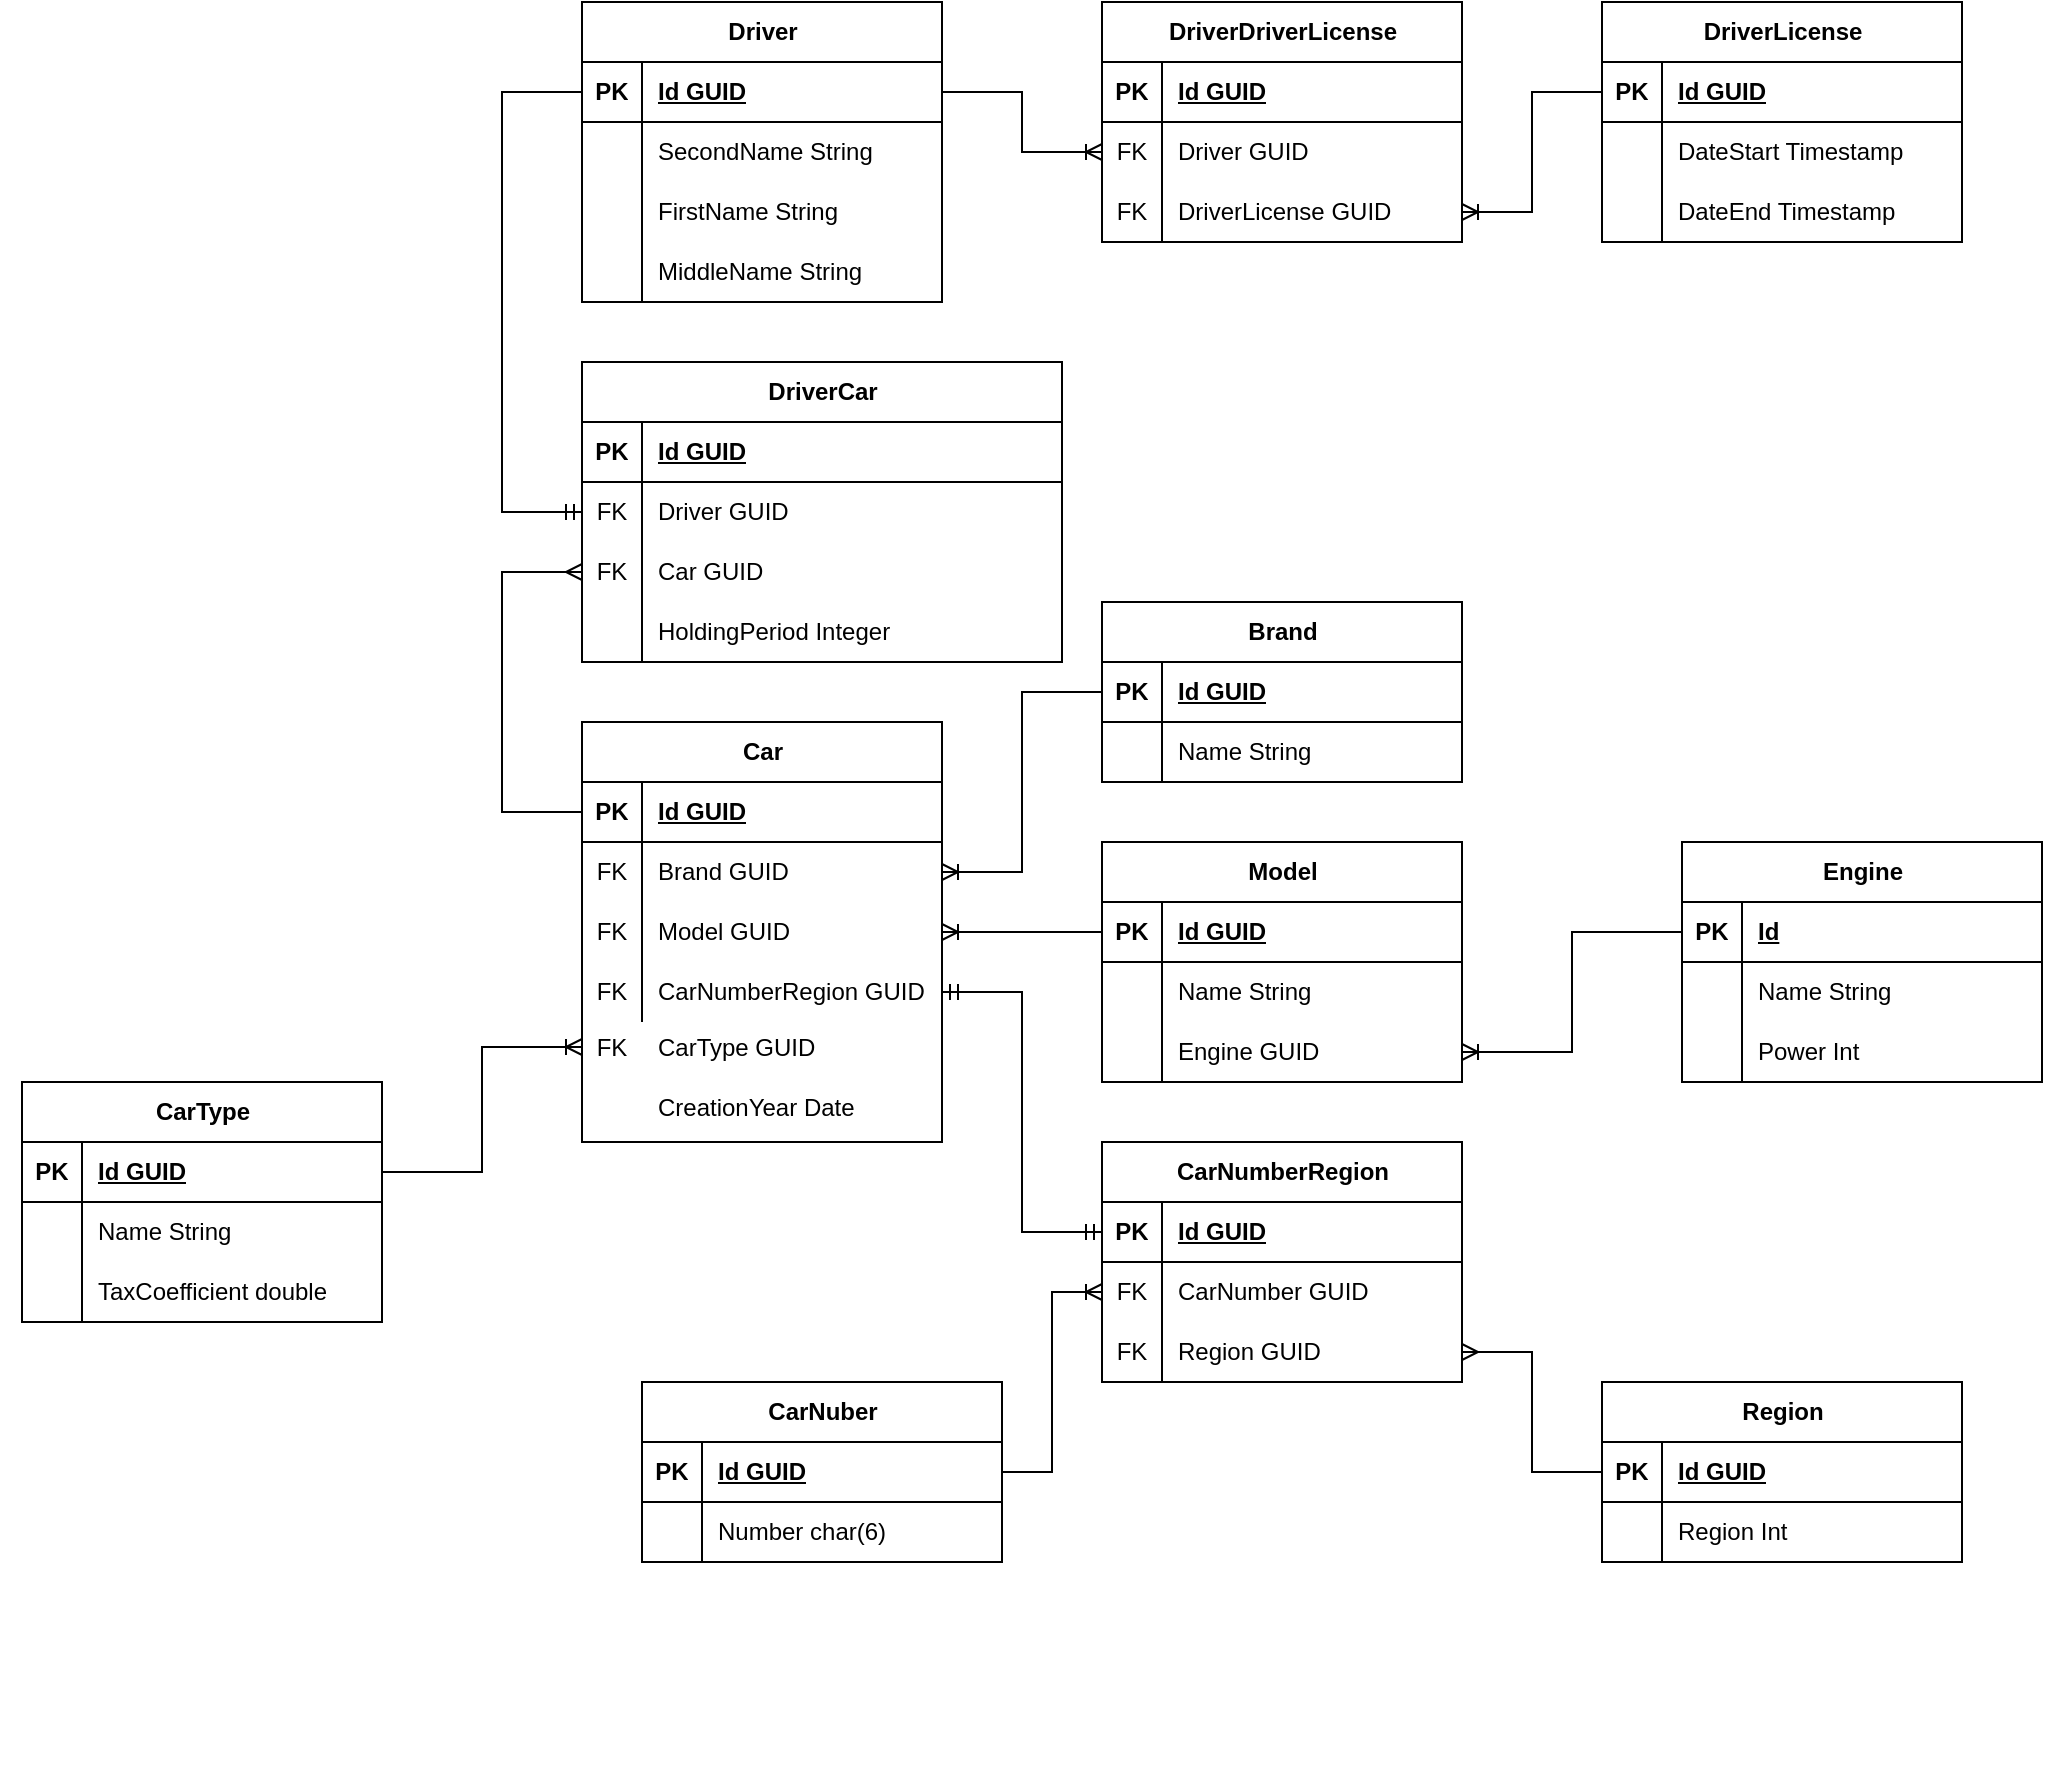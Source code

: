 <mxfile version="22.1.7" type="device">
  <diagram id="R2lEEEUBdFMjLlhIrx00" name="Page-1">
    <mxGraphModel dx="1393" dy="1866" grid="1" gridSize="10" guides="1" tooltips="1" connect="1" arrows="1" fold="1" page="1" pageScale="1" pageWidth="850" pageHeight="1100" math="0" shadow="0" extFonts="Permanent Marker^https://fonts.googleapis.com/css?family=Permanent+Marker">
      <root>
        <mxCell id="0" />
        <mxCell id="1" parent="0" />
        <mxCell id="LbhzGApFjZN40AON45io-1" value="Brand" style="shape=table;startSize=30;container=1;collapsible=1;childLayout=tableLayout;fixedRows=1;rowLines=0;fontStyle=1;align=center;resizeLast=1;html=1;" parent="1" vertex="1">
          <mxGeometry x="820" y="-240" width="180" height="90" as="geometry" />
        </mxCell>
        <mxCell id="LbhzGApFjZN40AON45io-2" value="" style="shape=tableRow;horizontal=0;startSize=0;swimlaneHead=0;swimlaneBody=0;fillColor=none;collapsible=0;dropTarget=0;points=[[0,0.5],[1,0.5]];portConstraint=eastwest;top=0;left=0;right=0;bottom=1;" parent="LbhzGApFjZN40AON45io-1" vertex="1">
          <mxGeometry y="30" width="180" height="30" as="geometry" />
        </mxCell>
        <mxCell id="LbhzGApFjZN40AON45io-3" value="PK" style="shape=partialRectangle;connectable=0;fillColor=none;top=0;left=0;bottom=0;right=0;fontStyle=1;overflow=hidden;whiteSpace=wrap;html=1;" parent="LbhzGApFjZN40AON45io-2" vertex="1">
          <mxGeometry width="30" height="30" as="geometry">
            <mxRectangle width="30" height="30" as="alternateBounds" />
          </mxGeometry>
        </mxCell>
        <mxCell id="LbhzGApFjZN40AON45io-4" value="Id GUID" style="shape=partialRectangle;connectable=0;fillColor=none;top=0;left=0;bottom=0;right=0;align=left;spacingLeft=6;fontStyle=5;overflow=hidden;whiteSpace=wrap;html=1;" parent="LbhzGApFjZN40AON45io-2" vertex="1">
          <mxGeometry x="30" width="150" height="30" as="geometry">
            <mxRectangle width="150" height="30" as="alternateBounds" />
          </mxGeometry>
        </mxCell>
        <mxCell id="LbhzGApFjZN40AON45io-5" value="" style="shape=tableRow;horizontal=0;startSize=0;swimlaneHead=0;swimlaneBody=0;fillColor=none;collapsible=0;dropTarget=0;points=[[0,0.5],[1,0.5]];portConstraint=eastwest;top=0;left=0;right=0;bottom=0;" parent="LbhzGApFjZN40AON45io-1" vertex="1">
          <mxGeometry y="60" width="180" height="30" as="geometry" />
        </mxCell>
        <mxCell id="LbhzGApFjZN40AON45io-6" value="" style="shape=partialRectangle;connectable=0;fillColor=none;top=0;left=0;bottom=0;right=0;editable=1;overflow=hidden;whiteSpace=wrap;html=1;" parent="LbhzGApFjZN40AON45io-5" vertex="1">
          <mxGeometry width="30" height="30" as="geometry">
            <mxRectangle width="30" height="30" as="alternateBounds" />
          </mxGeometry>
        </mxCell>
        <mxCell id="LbhzGApFjZN40AON45io-7" value="Name String" style="shape=partialRectangle;connectable=0;fillColor=none;top=0;left=0;bottom=0;right=0;align=left;spacingLeft=6;overflow=hidden;whiteSpace=wrap;html=1;" parent="LbhzGApFjZN40AON45io-5" vertex="1">
          <mxGeometry x="30" width="150" height="30" as="geometry">
            <mxRectangle width="150" height="30" as="alternateBounds" />
          </mxGeometry>
        </mxCell>
        <mxCell id="LbhzGApFjZN40AON45io-31" value="" style="shape=tableRow;horizontal=0;startSize=0;swimlaneHead=0;swimlaneBody=0;fillColor=none;collapsible=0;dropTarget=0;points=[[0,0.5],[1,0.5]];portConstraint=eastwest;top=0;left=0;right=0;bottom=0;" parent="1" vertex="1">
          <mxGeometry x="590" y="310" width="180" height="30" as="geometry" />
        </mxCell>
        <mxCell id="LbhzGApFjZN40AON45io-32" value="" style="shape=partialRectangle;connectable=0;fillColor=none;top=0;left=0;bottom=0;right=0;editable=1;overflow=hidden;whiteSpace=wrap;html=1;" parent="LbhzGApFjZN40AON45io-31" vertex="1">
          <mxGeometry width="30" height="30" as="geometry">
            <mxRectangle width="30" height="30" as="alternateBounds" />
          </mxGeometry>
        </mxCell>
        <mxCell id="LbhzGApFjZN40AON45io-45" value="" style="shape=tableRow;horizontal=0;startSize=0;swimlaneHead=0;swimlaneBody=0;fillColor=none;collapsible=0;dropTarget=0;points=[[0,0.5],[1,0.5]];portConstraint=eastwest;top=0;left=0;right=0;bottom=0;" parent="1" vertex="1">
          <mxGeometry x="550" y="190" width="180" height="30" as="geometry" />
        </mxCell>
        <mxCell id="LbhzGApFjZN40AON45io-46" value="" style="shape=partialRectangle;connectable=0;fillColor=none;top=0;left=0;bottom=0;right=0;editable=1;overflow=hidden;whiteSpace=wrap;html=1;" parent="LbhzGApFjZN40AON45io-45" vertex="1">
          <mxGeometry width="30" height="30" as="geometry">
            <mxRectangle width="30" height="30" as="alternateBounds" />
          </mxGeometry>
        </mxCell>
        <mxCell id="LbhzGApFjZN40AON45io-48" value="" style="shape=tableRow;horizontal=0;startSize=0;swimlaneHead=0;swimlaneBody=0;fillColor=none;collapsible=0;dropTarget=0;points=[[0,0.5],[1,0.5]];portConstraint=eastwest;top=0;left=0;right=0;bottom=0;" parent="1" vertex="1">
          <mxGeometry x="550" y="180" width="180" height="30" as="geometry" />
        </mxCell>
        <mxCell id="LbhzGApFjZN40AON45io-49" value="" style="shape=partialRectangle;connectable=0;fillColor=none;top=0;left=0;bottom=0;right=0;editable=1;overflow=hidden;whiteSpace=wrap;html=1;" parent="LbhzGApFjZN40AON45io-48" vertex="1">
          <mxGeometry width="30" height="30" as="geometry">
            <mxRectangle width="30" height="30" as="alternateBounds" />
          </mxGeometry>
        </mxCell>
        <mxCell id="LbhzGApFjZN40AON45io-52" value="" style="shape=tableRow;horizontal=0;startSize=0;swimlaneHead=0;swimlaneBody=0;fillColor=none;collapsible=0;dropTarget=0;points=[[0,0.5],[1,0.5]];portConstraint=eastwest;top=0;left=0;right=0;bottom=0;" parent="1" vertex="1">
          <mxGeometry x="550" y="180" width="180" height="30" as="geometry" />
        </mxCell>
        <mxCell id="LbhzGApFjZN40AON45io-53" value="" style="shape=partialRectangle;connectable=0;fillColor=none;top=0;left=0;bottom=0;right=0;editable=1;overflow=hidden;whiteSpace=wrap;html=1;" parent="LbhzGApFjZN40AON45io-52" vertex="1">
          <mxGeometry width="30" height="30" as="geometry">
            <mxRectangle width="30" height="30" as="alternateBounds" />
          </mxGeometry>
        </mxCell>
        <mxCell id="LbhzGApFjZN40AON45io-73" value="" style="group" parent="1" vertex="1" connectable="0">
          <mxGeometry x="560" y="-540" width="180" height="150" as="geometry" />
        </mxCell>
        <mxCell id="LbhzGApFjZN40AON45io-56" value="Driver" style="shape=table;startSize=30;container=1;collapsible=1;childLayout=tableLayout;fixedRows=1;rowLines=0;fontStyle=1;align=center;resizeLast=1;html=1;" parent="LbhzGApFjZN40AON45io-73" vertex="1">
          <mxGeometry width="180" height="150" as="geometry" />
        </mxCell>
        <mxCell id="LbhzGApFjZN40AON45io-57" value="" style="shape=tableRow;horizontal=0;startSize=0;swimlaneHead=0;swimlaneBody=0;fillColor=none;collapsible=0;dropTarget=0;points=[[0,0.5],[1,0.5]];portConstraint=eastwest;top=0;left=0;right=0;bottom=1;" parent="LbhzGApFjZN40AON45io-56" vertex="1">
          <mxGeometry y="30" width="180" height="30" as="geometry" />
        </mxCell>
        <mxCell id="LbhzGApFjZN40AON45io-58" value="PK" style="shape=partialRectangle;connectable=0;fillColor=none;top=0;left=0;bottom=0;right=0;fontStyle=1;overflow=hidden;whiteSpace=wrap;html=1;" parent="LbhzGApFjZN40AON45io-57" vertex="1">
          <mxGeometry width="30" height="30" as="geometry">
            <mxRectangle width="30" height="30" as="alternateBounds" />
          </mxGeometry>
        </mxCell>
        <mxCell id="LbhzGApFjZN40AON45io-59" value="Id GUID" style="shape=partialRectangle;connectable=0;fillColor=none;top=0;left=0;bottom=0;right=0;align=left;spacingLeft=6;fontStyle=5;overflow=hidden;whiteSpace=wrap;html=1;" parent="LbhzGApFjZN40AON45io-57" vertex="1">
          <mxGeometry x="30" width="150" height="30" as="geometry">
            <mxRectangle width="150" height="30" as="alternateBounds" />
          </mxGeometry>
        </mxCell>
        <mxCell id="LbhzGApFjZN40AON45io-60" value="" style="shape=tableRow;horizontal=0;startSize=0;swimlaneHead=0;swimlaneBody=0;fillColor=none;collapsible=0;dropTarget=0;points=[[0,0.5],[1,0.5]];portConstraint=eastwest;top=0;left=0;right=0;bottom=0;" parent="LbhzGApFjZN40AON45io-56" vertex="1">
          <mxGeometry y="60" width="180" height="30" as="geometry" />
        </mxCell>
        <mxCell id="LbhzGApFjZN40AON45io-61" value="" style="shape=partialRectangle;connectable=0;fillColor=none;top=0;left=0;bottom=0;right=0;editable=1;overflow=hidden;whiteSpace=wrap;html=1;" parent="LbhzGApFjZN40AON45io-60" vertex="1">
          <mxGeometry width="30" height="30" as="geometry">
            <mxRectangle width="30" height="30" as="alternateBounds" />
          </mxGeometry>
        </mxCell>
        <mxCell id="LbhzGApFjZN40AON45io-62" value="SecondName String" style="shape=partialRectangle;connectable=0;fillColor=none;top=0;left=0;bottom=0;right=0;align=left;spacingLeft=6;overflow=hidden;whiteSpace=wrap;html=1;" parent="LbhzGApFjZN40AON45io-60" vertex="1">
          <mxGeometry x="30" width="150" height="30" as="geometry">
            <mxRectangle width="150" height="30" as="alternateBounds" />
          </mxGeometry>
        </mxCell>
        <mxCell id="LbhzGApFjZN40AON45io-63" value="" style="shape=tableRow;horizontal=0;startSize=0;swimlaneHead=0;swimlaneBody=0;fillColor=none;collapsible=0;dropTarget=0;points=[[0,0.5],[1,0.5]];portConstraint=eastwest;top=0;left=0;right=0;bottom=0;" parent="LbhzGApFjZN40AON45io-56" vertex="1">
          <mxGeometry y="90" width="180" height="30" as="geometry" />
        </mxCell>
        <mxCell id="LbhzGApFjZN40AON45io-64" value="" style="shape=partialRectangle;connectable=0;fillColor=none;top=0;left=0;bottom=0;right=0;editable=1;overflow=hidden;whiteSpace=wrap;html=1;" parent="LbhzGApFjZN40AON45io-63" vertex="1">
          <mxGeometry width="30" height="30" as="geometry">
            <mxRectangle width="30" height="30" as="alternateBounds" />
          </mxGeometry>
        </mxCell>
        <mxCell id="LbhzGApFjZN40AON45io-65" value="FirstName String" style="shape=partialRectangle;connectable=0;fillColor=none;top=0;left=0;bottom=0;right=0;align=left;spacingLeft=6;overflow=hidden;whiteSpace=wrap;html=1;" parent="LbhzGApFjZN40AON45io-63" vertex="1">
          <mxGeometry x="30" width="150" height="30" as="geometry">
            <mxRectangle width="150" height="30" as="alternateBounds" />
          </mxGeometry>
        </mxCell>
        <mxCell id="LbhzGApFjZN40AON45io-66" value="" style="shape=tableRow;horizontal=0;startSize=0;swimlaneHead=0;swimlaneBody=0;fillColor=none;collapsible=0;dropTarget=0;points=[[0,0.5],[1,0.5]];portConstraint=eastwest;top=0;left=0;right=0;bottom=0;" parent="LbhzGApFjZN40AON45io-56" vertex="1">
          <mxGeometry y="120" width="180" height="30" as="geometry" />
        </mxCell>
        <mxCell id="LbhzGApFjZN40AON45io-67" value="" style="shape=partialRectangle;connectable=0;fillColor=none;top=0;left=0;bottom=0;right=0;editable=1;overflow=hidden;whiteSpace=wrap;html=1;" parent="LbhzGApFjZN40AON45io-66" vertex="1">
          <mxGeometry width="30" height="30" as="geometry">
            <mxRectangle width="30" height="30" as="alternateBounds" />
          </mxGeometry>
        </mxCell>
        <mxCell id="LbhzGApFjZN40AON45io-68" value="MiddleName String" style="shape=partialRectangle;connectable=0;fillColor=none;top=0;left=0;bottom=0;right=0;align=left;spacingLeft=6;overflow=hidden;whiteSpace=wrap;html=1;" parent="LbhzGApFjZN40AON45io-66" vertex="1">
          <mxGeometry x="30" width="150" height="30" as="geometry">
            <mxRectangle width="150" height="30" as="alternateBounds" />
          </mxGeometry>
        </mxCell>
        <mxCell id="LbhzGApFjZN40AON45io-74" value="DriverLicense" style="shape=table;startSize=30;container=1;collapsible=1;childLayout=tableLayout;fixedRows=1;rowLines=0;fontStyle=1;align=center;resizeLast=1;html=1;" parent="1" vertex="1">
          <mxGeometry x="1070" y="-540" width="180" height="120" as="geometry" />
        </mxCell>
        <mxCell id="LbhzGApFjZN40AON45io-75" value="" style="shape=tableRow;horizontal=0;startSize=0;swimlaneHead=0;swimlaneBody=0;fillColor=none;collapsible=0;dropTarget=0;points=[[0,0.5],[1,0.5]];portConstraint=eastwest;top=0;left=0;right=0;bottom=1;" parent="LbhzGApFjZN40AON45io-74" vertex="1">
          <mxGeometry y="30" width="180" height="30" as="geometry" />
        </mxCell>
        <mxCell id="LbhzGApFjZN40AON45io-76" value="PK" style="shape=partialRectangle;connectable=0;fillColor=none;top=0;left=0;bottom=0;right=0;fontStyle=1;overflow=hidden;whiteSpace=wrap;html=1;" parent="LbhzGApFjZN40AON45io-75" vertex="1">
          <mxGeometry width="30" height="30" as="geometry">
            <mxRectangle width="30" height="30" as="alternateBounds" />
          </mxGeometry>
        </mxCell>
        <mxCell id="LbhzGApFjZN40AON45io-77" value="Id GUID" style="shape=partialRectangle;connectable=0;fillColor=none;top=0;left=0;bottom=0;right=0;align=left;spacingLeft=6;fontStyle=5;overflow=hidden;whiteSpace=wrap;html=1;" parent="LbhzGApFjZN40AON45io-75" vertex="1">
          <mxGeometry x="30" width="150" height="30" as="geometry">
            <mxRectangle width="150" height="30" as="alternateBounds" />
          </mxGeometry>
        </mxCell>
        <mxCell id="LbhzGApFjZN40AON45io-78" value="" style="shape=tableRow;horizontal=0;startSize=0;swimlaneHead=0;swimlaneBody=0;fillColor=none;collapsible=0;dropTarget=0;points=[[0,0.5],[1,0.5]];portConstraint=eastwest;top=0;left=0;right=0;bottom=0;" parent="LbhzGApFjZN40AON45io-74" vertex="1">
          <mxGeometry y="60" width="180" height="30" as="geometry" />
        </mxCell>
        <mxCell id="LbhzGApFjZN40AON45io-79" value="" style="shape=partialRectangle;connectable=0;fillColor=none;top=0;left=0;bottom=0;right=0;editable=1;overflow=hidden;whiteSpace=wrap;html=1;" parent="LbhzGApFjZN40AON45io-78" vertex="1">
          <mxGeometry width="30" height="30" as="geometry">
            <mxRectangle width="30" height="30" as="alternateBounds" />
          </mxGeometry>
        </mxCell>
        <mxCell id="LbhzGApFjZN40AON45io-80" value="DateStart Timestamp" style="shape=partialRectangle;connectable=0;fillColor=none;top=0;left=0;bottom=0;right=0;align=left;spacingLeft=6;overflow=hidden;whiteSpace=wrap;html=1;" parent="LbhzGApFjZN40AON45io-78" vertex="1">
          <mxGeometry x="30" width="150" height="30" as="geometry">
            <mxRectangle width="150" height="30" as="alternateBounds" />
          </mxGeometry>
        </mxCell>
        <mxCell id="LbhzGApFjZN40AON45io-81" value="" style="shape=tableRow;horizontal=0;startSize=0;swimlaneHead=0;swimlaneBody=0;fillColor=none;collapsible=0;dropTarget=0;points=[[0,0.5],[1,0.5]];portConstraint=eastwest;top=0;left=0;right=0;bottom=0;" parent="LbhzGApFjZN40AON45io-74" vertex="1">
          <mxGeometry y="90" width="180" height="30" as="geometry" />
        </mxCell>
        <mxCell id="LbhzGApFjZN40AON45io-82" value="" style="shape=partialRectangle;connectable=0;fillColor=none;top=0;left=0;bottom=0;right=0;editable=1;overflow=hidden;whiteSpace=wrap;html=1;" parent="LbhzGApFjZN40AON45io-81" vertex="1">
          <mxGeometry width="30" height="30" as="geometry">
            <mxRectangle width="30" height="30" as="alternateBounds" />
          </mxGeometry>
        </mxCell>
        <mxCell id="LbhzGApFjZN40AON45io-83" value="DateEnd Timestamp" style="shape=partialRectangle;connectable=0;fillColor=none;top=0;left=0;bottom=0;right=0;align=left;spacingLeft=6;overflow=hidden;whiteSpace=wrap;html=1;" parent="LbhzGApFjZN40AON45io-81" vertex="1">
          <mxGeometry x="30" width="150" height="30" as="geometry">
            <mxRectangle width="150" height="30" as="alternateBounds" />
          </mxGeometry>
        </mxCell>
        <mxCell id="LbhzGApFjZN40AON45io-87" value="DriverDriverLicense" style="shape=table;startSize=30;container=1;collapsible=1;childLayout=tableLayout;fixedRows=1;rowLines=0;fontStyle=1;align=center;resizeLast=1;html=1;" parent="1" vertex="1">
          <mxGeometry x="820" y="-540" width="180" height="120" as="geometry" />
        </mxCell>
        <mxCell id="LbhzGApFjZN40AON45io-88" value="" style="shape=tableRow;horizontal=0;startSize=0;swimlaneHead=0;swimlaneBody=0;fillColor=none;collapsible=0;dropTarget=0;points=[[0,0.5],[1,0.5]];portConstraint=eastwest;top=0;left=0;right=0;bottom=1;" parent="LbhzGApFjZN40AON45io-87" vertex="1">
          <mxGeometry y="30" width="180" height="30" as="geometry" />
        </mxCell>
        <mxCell id="LbhzGApFjZN40AON45io-89" value="PK" style="shape=partialRectangle;connectable=0;fillColor=none;top=0;left=0;bottom=0;right=0;fontStyle=1;overflow=hidden;whiteSpace=wrap;html=1;" parent="LbhzGApFjZN40AON45io-88" vertex="1">
          <mxGeometry width="30" height="30" as="geometry">
            <mxRectangle width="30" height="30" as="alternateBounds" />
          </mxGeometry>
        </mxCell>
        <mxCell id="LbhzGApFjZN40AON45io-90" value="Id GUID" style="shape=partialRectangle;connectable=0;fillColor=none;top=0;left=0;bottom=0;right=0;align=left;spacingLeft=6;fontStyle=5;overflow=hidden;whiteSpace=wrap;html=1;" parent="LbhzGApFjZN40AON45io-88" vertex="1">
          <mxGeometry x="30" width="150" height="30" as="geometry">
            <mxRectangle width="150" height="30" as="alternateBounds" />
          </mxGeometry>
        </mxCell>
        <mxCell id="LbhzGApFjZN40AON45io-91" value="" style="shape=tableRow;horizontal=0;startSize=0;swimlaneHead=0;swimlaneBody=0;fillColor=none;collapsible=0;dropTarget=0;points=[[0,0.5],[1,0.5]];portConstraint=eastwest;top=0;left=0;right=0;bottom=0;" parent="LbhzGApFjZN40AON45io-87" vertex="1">
          <mxGeometry y="60" width="180" height="30" as="geometry" />
        </mxCell>
        <mxCell id="LbhzGApFjZN40AON45io-92" value="FK" style="shape=partialRectangle;connectable=0;fillColor=none;top=0;left=0;bottom=0;right=0;editable=1;overflow=hidden;whiteSpace=wrap;html=1;" parent="LbhzGApFjZN40AON45io-91" vertex="1">
          <mxGeometry width="30" height="30" as="geometry">
            <mxRectangle width="30" height="30" as="alternateBounds" />
          </mxGeometry>
        </mxCell>
        <mxCell id="LbhzGApFjZN40AON45io-93" value="Driver GUID" style="shape=partialRectangle;connectable=0;fillColor=none;top=0;left=0;bottom=0;right=0;align=left;spacingLeft=6;overflow=hidden;whiteSpace=wrap;html=1;" parent="LbhzGApFjZN40AON45io-91" vertex="1">
          <mxGeometry x="30" width="150" height="30" as="geometry">
            <mxRectangle width="150" height="30" as="alternateBounds" />
          </mxGeometry>
        </mxCell>
        <mxCell id="LbhzGApFjZN40AON45io-94" value="" style="shape=tableRow;horizontal=0;startSize=0;swimlaneHead=0;swimlaneBody=0;fillColor=none;collapsible=0;dropTarget=0;points=[[0,0.5],[1,0.5]];portConstraint=eastwest;top=0;left=0;right=0;bottom=0;" parent="LbhzGApFjZN40AON45io-87" vertex="1">
          <mxGeometry y="90" width="180" height="30" as="geometry" />
        </mxCell>
        <mxCell id="LbhzGApFjZN40AON45io-95" value="FK" style="shape=partialRectangle;connectable=0;fillColor=none;top=0;left=0;bottom=0;right=0;editable=1;overflow=hidden;whiteSpace=wrap;html=1;" parent="LbhzGApFjZN40AON45io-94" vertex="1">
          <mxGeometry width="30" height="30" as="geometry">
            <mxRectangle width="30" height="30" as="alternateBounds" />
          </mxGeometry>
        </mxCell>
        <mxCell id="LbhzGApFjZN40AON45io-96" value="DriverLicense GUID" style="shape=partialRectangle;connectable=0;fillColor=none;top=0;left=0;bottom=0;right=0;align=left;spacingLeft=6;overflow=hidden;whiteSpace=wrap;html=1;" parent="LbhzGApFjZN40AON45io-94" vertex="1">
          <mxGeometry x="30" width="150" height="30" as="geometry">
            <mxRectangle width="150" height="30" as="alternateBounds" />
          </mxGeometry>
        </mxCell>
        <mxCell id="LbhzGApFjZN40AON45io-138" value="" style="shape=tableRow;horizontal=0;startSize=0;swimlaneHead=0;swimlaneBody=0;fillColor=none;collapsible=0;dropTarget=0;points=[[0,0.5],[1,0.5]];portConstraint=eastwest;top=0;left=0;right=0;bottom=0;" parent="1" vertex="1">
          <mxGeometry x="270" y="60" width="180" height="30" as="geometry" />
        </mxCell>
        <mxCell id="LbhzGApFjZN40AON45io-139" value="" style="shape=partialRectangle;connectable=0;fillColor=none;top=0;left=0;bottom=0;right=0;editable=1;overflow=hidden;whiteSpace=wrap;html=1;" parent="LbhzGApFjZN40AON45io-138" vertex="1">
          <mxGeometry width="30" height="30" as="geometry">
            <mxRectangle width="30" height="30" as="alternateBounds" />
          </mxGeometry>
        </mxCell>
        <mxCell id="LbhzGApFjZN40AON45io-141" value="Model" style="shape=table;startSize=30;container=1;collapsible=1;childLayout=tableLayout;fixedRows=1;rowLines=0;fontStyle=1;align=center;resizeLast=1;html=1;" parent="1" vertex="1">
          <mxGeometry x="820" y="-120" width="180" height="120" as="geometry" />
        </mxCell>
        <mxCell id="LbhzGApFjZN40AON45io-142" value="" style="shape=tableRow;horizontal=0;startSize=0;swimlaneHead=0;swimlaneBody=0;fillColor=none;collapsible=0;dropTarget=0;points=[[0,0.5],[1,0.5]];portConstraint=eastwest;top=0;left=0;right=0;bottom=1;" parent="LbhzGApFjZN40AON45io-141" vertex="1">
          <mxGeometry y="30" width="180" height="30" as="geometry" />
        </mxCell>
        <mxCell id="LbhzGApFjZN40AON45io-143" value="PK" style="shape=partialRectangle;connectable=0;fillColor=none;top=0;left=0;bottom=0;right=0;fontStyle=1;overflow=hidden;whiteSpace=wrap;html=1;" parent="LbhzGApFjZN40AON45io-142" vertex="1">
          <mxGeometry width="30" height="30" as="geometry">
            <mxRectangle width="30" height="30" as="alternateBounds" />
          </mxGeometry>
        </mxCell>
        <mxCell id="LbhzGApFjZN40AON45io-144" value="Id GUID" style="shape=partialRectangle;connectable=0;fillColor=none;top=0;left=0;bottom=0;right=0;align=left;spacingLeft=6;fontStyle=5;overflow=hidden;whiteSpace=wrap;html=1;" parent="LbhzGApFjZN40AON45io-142" vertex="1">
          <mxGeometry x="30" width="150" height="30" as="geometry">
            <mxRectangle width="150" height="30" as="alternateBounds" />
          </mxGeometry>
        </mxCell>
        <mxCell id="LbhzGApFjZN40AON45io-145" value="" style="shape=tableRow;horizontal=0;startSize=0;swimlaneHead=0;swimlaneBody=0;fillColor=none;collapsible=0;dropTarget=0;points=[[0,0.5],[1,0.5]];portConstraint=eastwest;top=0;left=0;right=0;bottom=0;" parent="LbhzGApFjZN40AON45io-141" vertex="1">
          <mxGeometry y="60" width="180" height="30" as="geometry" />
        </mxCell>
        <mxCell id="LbhzGApFjZN40AON45io-146" value="" style="shape=partialRectangle;connectable=0;fillColor=none;top=0;left=0;bottom=0;right=0;editable=1;overflow=hidden;whiteSpace=wrap;html=1;" parent="LbhzGApFjZN40AON45io-145" vertex="1">
          <mxGeometry width="30" height="30" as="geometry">
            <mxRectangle width="30" height="30" as="alternateBounds" />
          </mxGeometry>
        </mxCell>
        <mxCell id="LbhzGApFjZN40AON45io-147" value="Name String" style="shape=partialRectangle;connectable=0;fillColor=none;top=0;left=0;bottom=0;right=0;align=left;spacingLeft=6;overflow=hidden;whiteSpace=wrap;html=1;" parent="LbhzGApFjZN40AON45io-145" vertex="1">
          <mxGeometry x="30" width="150" height="30" as="geometry">
            <mxRectangle width="150" height="30" as="alternateBounds" />
          </mxGeometry>
        </mxCell>
        <mxCell id="LbhzGApFjZN40AON45io-148" value="" style="shape=tableRow;horizontal=0;startSize=0;swimlaneHead=0;swimlaneBody=0;fillColor=none;collapsible=0;dropTarget=0;points=[[0,0.5],[1,0.5]];portConstraint=eastwest;top=0;left=0;right=0;bottom=0;" parent="LbhzGApFjZN40AON45io-141" vertex="1">
          <mxGeometry y="90" width="180" height="30" as="geometry" />
        </mxCell>
        <mxCell id="LbhzGApFjZN40AON45io-149" value="" style="shape=partialRectangle;connectable=0;fillColor=none;top=0;left=0;bottom=0;right=0;editable=1;overflow=hidden;whiteSpace=wrap;html=1;" parent="LbhzGApFjZN40AON45io-148" vertex="1">
          <mxGeometry width="30" height="30" as="geometry">
            <mxRectangle width="30" height="30" as="alternateBounds" />
          </mxGeometry>
        </mxCell>
        <mxCell id="LbhzGApFjZN40AON45io-150" value="Engine GUID" style="shape=partialRectangle;connectable=0;fillColor=none;top=0;left=0;bottom=0;right=0;align=left;spacingLeft=6;overflow=hidden;whiteSpace=wrap;html=1;" parent="LbhzGApFjZN40AON45io-148" vertex="1">
          <mxGeometry x="30" width="150" height="30" as="geometry">
            <mxRectangle width="150" height="30" as="alternateBounds" />
          </mxGeometry>
        </mxCell>
        <mxCell id="LbhzGApFjZN40AON45io-156" value="" style="group" parent="1" vertex="1" connectable="0">
          <mxGeometry x="560" y="-180" width="180" height="210" as="geometry" />
        </mxCell>
        <mxCell id="LbhzGApFjZN40AON45io-103" value="Car" style="shape=table;startSize=30;container=1;collapsible=1;childLayout=tableLayout;fixedRows=1;rowLines=0;fontStyle=1;align=center;resizeLast=1;html=1;" parent="LbhzGApFjZN40AON45io-156" vertex="1">
          <mxGeometry width="180" height="210" as="geometry" />
        </mxCell>
        <mxCell id="LbhzGApFjZN40AON45io-104" value="" style="shape=tableRow;horizontal=0;startSize=0;swimlaneHead=0;swimlaneBody=0;fillColor=none;collapsible=0;dropTarget=0;points=[[0,0.5],[1,0.5]];portConstraint=eastwest;top=0;left=0;right=0;bottom=1;" parent="LbhzGApFjZN40AON45io-103" vertex="1">
          <mxGeometry y="30" width="180" height="30" as="geometry" />
        </mxCell>
        <mxCell id="LbhzGApFjZN40AON45io-105" value="PK" style="shape=partialRectangle;connectable=0;fillColor=none;top=0;left=0;bottom=0;right=0;fontStyle=1;overflow=hidden;whiteSpace=wrap;html=1;" parent="LbhzGApFjZN40AON45io-104" vertex="1">
          <mxGeometry width="30" height="30" as="geometry">
            <mxRectangle width="30" height="30" as="alternateBounds" />
          </mxGeometry>
        </mxCell>
        <mxCell id="LbhzGApFjZN40AON45io-106" value="Id GUID" style="shape=partialRectangle;connectable=0;fillColor=none;top=0;left=0;bottom=0;right=0;align=left;spacingLeft=6;fontStyle=5;overflow=hidden;whiteSpace=wrap;html=1;" parent="LbhzGApFjZN40AON45io-104" vertex="1">
          <mxGeometry x="30" width="150" height="30" as="geometry">
            <mxRectangle width="150" height="30" as="alternateBounds" />
          </mxGeometry>
        </mxCell>
        <mxCell id="LbhzGApFjZN40AON45io-107" value="" style="shape=tableRow;horizontal=0;startSize=0;swimlaneHead=0;swimlaneBody=0;fillColor=none;collapsible=0;dropTarget=0;points=[[0,0.5],[1,0.5]];portConstraint=eastwest;top=0;left=0;right=0;bottom=0;" parent="LbhzGApFjZN40AON45io-103" vertex="1">
          <mxGeometry y="60" width="180" height="30" as="geometry" />
        </mxCell>
        <mxCell id="LbhzGApFjZN40AON45io-108" value="FK" style="shape=partialRectangle;connectable=0;fillColor=none;top=0;left=0;bottom=0;right=0;editable=1;overflow=hidden;whiteSpace=wrap;html=1;" parent="LbhzGApFjZN40AON45io-107" vertex="1">
          <mxGeometry width="30" height="30" as="geometry">
            <mxRectangle width="30" height="30" as="alternateBounds" />
          </mxGeometry>
        </mxCell>
        <mxCell id="LbhzGApFjZN40AON45io-109" value="Brand GUID" style="shape=partialRectangle;connectable=0;fillColor=none;top=0;left=0;bottom=0;right=0;align=left;spacingLeft=6;overflow=hidden;whiteSpace=wrap;html=1;" parent="LbhzGApFjZN40AON45io-107" vertex="1">
          <mxGeometry x="30" width="150" height="30" as="geometry">
            <mxRectangle width="150" height="30" as="alternateBounds" />
          </mxGeometry>
        </mxCell>
        <mxCell id="LbhzGApFjZN40AON45io-110" value="" style="shape=tableRow;horizontal=0;startSize=0;swimlaneHead=0;swimlaneBody=0;fillColor=none;collapsible=0;dropTarget=0;points=[[0,0.5],[1,0.5]];portConstraint=eastwest;top=0;left=0;right=0;bottom=0;" parent="LbhzGApFjZN40AON45io-103" vertex="1">
          <mxGeometry y="90" width="180" height="30" as="geometry" />
        </mxCell>
        <mxCell id="LbhzGApFjZN40AON45io-111" value="FK" style="shape=partialRectangle;connectable=0;fillColor=none;top=0;left=0;bottom=0;right=0;editable=1;overflow=hidden;whiteSpace=wrap;html=1;" parent="LbhzGApFjZN40AON45io-110" vertex="1">
          <mxGeometry width="30" height="30" as="geometry">
            <mxRectangle width="30" height="30" as="alternateBounds" />
          </mxGeometry>
        </mxCell>
        <mxCell id="LbhzGApFjZN40AON45io-112" value="Model GUID" style="shape=partialRectangle;connectable=0;fillColor=none;top=0;left=0;bottom=0;right=0;align=left;spacingLeft=6;overflow=hidden;whiteSpace=wrap;html=1;" parent="LbhzGApFjZN40AON45io-110" vertex="1">
          <mxGeometry x="30" width="150" height="30" as="geometry">
            <mxRectangle width="150" height="30" as="alternateBounds" />
          </mxGeometry>
        </mxCell>
        <mxCell id="LbhzGApFjZN40AON45io-113" value="" style="shape=tableRow;horizontal=0;startSize=0;swimlaneHead=0;swimlaneBody=0;fillColor=none;collapsible=0;dropTarget=0;points=[[0,0.5],[1,0.5]];portConstraint=eastwest;top=0;left=0;right=0;bottom=0;" parent="LbhzGApFjZN40AON45io-103" vertex="1">
          <mxGeometry y="120" width="180" height="30" as="geometry" />
        </mxCell>
        <mxCell id="LbhzGApFjZN40AON45io-114" value="FK" style="shape=partialRectangle;connectable=0;fillColor=none;top=0;left=0;bottom=0;right=0;editable=1;overflow=hidden;whiteSpace=wrap;html=1;" parent="LbhzGApFjZN40AON45io-113" vertex="1">
          <mxGeometry width="30" height="30" as="geometry">
            <mxRectangle width="30" height="30" as="alternateBounds" />
          </mxGeometry>
        </mxCell>
        <mxCell id="LbhzGApFjZN40AON45io-115" value="CarNumberRegion GUID" style="shape=partialRectangle;connectable=0;fillColor=none;top=0;left=0;bottom=0;right=0;align=left;spacingLeft=6;overflow=hidden;whiteSpace=wrap;html=1;" parent="LbhzGApFjZN40AON45io-113" vertex="1">
          <mxGeometry x="30" width="150" height="30" as="geometry">
            <mxRectangle width="150" height="30" as="alternateBounds" />
          </mxGeometry>
        </mxCell>
        <mxCell id="LbhzGApFjZN40AON45io-154" value="" style="shape=partialRectangle;connectable=0;fillColor=none;top=0;left=0;bottom=0;right=0;editable=1;overflow=hidden;whiteSpace=wrap;html=1;" parent="LbhzGApFjZN40AON45io-156" vertex="1">
          <mxGeometry y="150.0" width="30" height="25.0" as="geometry">
            <mxRectangle width="30" height="30" as="alternateBounds" />
          </mxGeometry>
        </mxCell>
        <mxCell id="LbhzGApFjZN40AON45io-173" value="" style="shape=tableRow;horizontal=0;startSize=0;swimlaneHead=0;swimlaneBody=0;fillColor=none;collapsible=0;dropTarget=0;points=[[0,0.5],[1,0.5]];portConstraint=eastwest;top=0;left=0;right=0;bottom=0;" parent="LbhzGApFjZN40AON45io-156" vertex="1">
          <mxGeometry y="175" width="180" height="35" as="geometry" />
        </mxCell>
        <mxCell id="LbhzGApFjZN40AON45io-174" value="" style="shape=partialRectangle;connectable=0;fillColor=none;top=0;left=0;bottom=0;right=0;editable=1;overflow=hidden;whiteSpace=wrap;html=1;" parent="LbhzGApFjZN40AON45io-173" vertex="1">
          <mxGeometry width="30" height="35" as="geometry">
            <mxRectangle width="30" height="30" as="alternateBounds" />
          </mxGeometry>
        </mxCell>
        <mxCell id="LbhzGApFjZN40AON45io-175" value="CreationYear Date" style="shape=partialRectangle;connectable=0;fillColor=none;top=0;left=0;bottom=0;right=0;align=left;spacingLeft=6;overflow=hidden;whiteSpace=wrap;html=1;" parent="LbhzGApFjZN40AON45io-173" vertex="1">
          <mxGeometry x="30" width="150" height="35" as="geometry">
            <mxRectangle width="150" height="30" as="alternateBounds" />
          </mxGeometry>
        </mxCell>
        <mxCell id="BroqGjgEYCVtaRl4Zb6X-14" value="" style="shape=tableRow;horizontal=0;startSize=0;swimlaneHead=0;swimlaneBody=0;fillColor=none;collapsible=0;dropTarget=0;points=[[0,0.5],[1,0.5]];portConstraint=eastwest;top=0;left=0;right=0;bottom=0;" vertex="1" parent="LbhzGApFjZN40AON45io-156">
          <mxGeometry y="147.5" width="180" height="30" as="geometry" />
        </mxCell>
        <mxCell id="BroqGjgEYCVtaRl4Zb6X-15" value="FK" style="shape=partialRectangle;connectable=0;fillColor=none;top=0;left=0;bottom=0;right=0;editable=1;overflow=hidden;whiteSpace=wrap;html=1;" vertex="1" parent="BroqGjgEYCVtaRl4Zb6X-14">
          <mxGeometry width="30" height="30" as="geometry">
            <mxRectangle width="30" height="30" as="alternateBounds" />
          </mxGeometry>
        </mxCell>
        <mxCell id="BroqGjgEYCVtaRl4Zb6X-16" value="CarType GUID" style="shape=partialRectangle;connectable=0;fillColor=none;top=0;left=0;bottom=0;right=0;align=left;spacingLeft=6;overflow=hidden;whiteSpace=wrap;html=1;" vertex="1" parent="BroqGjgEYCVtaRl4Zb6X-14">
          <mxGeometry x="30" width="150" height="30" as="geometry">
            <mxRectangle width="150" height="30" as="alternateBounds" />
          </mxGeometry>
        </mxCell>
        <mxCell id="LbhzGApFjZN40AON45io-158" value="DriverCar" style="shape=table;startSize=30;container=1;collapsible=1;childLayout=tableLayout;fixedRows=1;rowLines=0;fontStyle=1;align=center;resizeLast=1;html=1;" parent="1" vertex="1">
          <mxGeometry x="560" y="-360" width="240" height="150" as="geometry" />
        </mxCell>
        <mxCell id="LbhzGApFjZN40AON45io-159" value="" style="shape=tableRow;horizontal=0;startSize=0;swimlaneHead=0;swimlaneBody=0;fillColor=none;collapsible=0;dropTarget=0;points=[[0,0.5],[1,0.5]];portConstraint=eastwest;top=0;left=0;right=0;bottom=1;" parent="LbhzGApFjZN40AON45io-158" vertex="1">
          <mxGeometry y="30" width="240" height="30" as="geometry" />
        </mxCell>
        <mxCell id="LbhzGApFjZN40AON45io-160" value="PK" style="shape=partialRectangle;connectable=0;fillColor=none;top=0;left=0;bottom=0;right=0;fontStyle=1;overflow=hidden;whiteSpace=wrap;html=1;" parent="LbhzGApFjZN40AON45io-159" vertex="1">
          <mxGeometry width="30" height="30" as="geometry">
            <mxRectangle width="30" height="30" as="alternateBounds" />
          </mxGeometry>
        </mxCell>
        <mxCell id="LbhzGApFjZN40AON45io-161" value="Id GUID" style="shape=partialRectangle;connectable=0;fillColor=none;top=0;left=0;bottom=0;right=0;align=left;spacingLeft=6;fontStyle=5;overflow=hidden;whiteSpace=wrap;html=1;" parent="LbhzGApFjZN40AON45io-159" vertex="1">
          <mxGeometry x="30" width="210" height="30" as="geometry">
            <mxRectangle width="210" height="30" as="alternateBounds" />
          </mxGeometry>
        </mxCell>
        <mxCell id="LbhzGApFjZN40AON45io-162" value="" style="shape=tableRow;horizontal=0;startSize=0;swimlaneHead=0;swimlaneBody=0;fillColor=none;collapsible=0;dropTarget=0;points=[[0,0.5],[1,0.5]];portConstraint=eastwest;top=0;left=0;right=0;bottom=0;" parent="LbhzGApFjZN40AON45io-158" vertex="1">
          <mxGeometry y="60" width="240" height="30" as="geometry" />
        </mxCell>
        <mxCell id="LbhzGApFjZN40AON45io-163" value="FK" style="shape=partialRectangle;connectable=0;fillColor=none;top=0;left=0;bottom=0;right=0;editable=1;overflow=hidden;whiteSpace=wrap;html=1;" parent="LbhzGApFjZN40AON45io-162" vertex="1">
          <mxGeometry width="30" height="30" as="geometry">
            <mxRectangle width="30" height="30" as="alternateBounds" />
          </mxGeometry>
        </mxCell>
        <mxCell id="LbhzGApFjZN40AON45io-164" value="Driver GUID" style="shape=partialRectangle;connectable=0;fillColor=none;top=0;left=0;bottom=0;right=0;align=left;spacingLeft=6;overflow=hidden;whiteSpace=wrap;html=1;" parent="LbhzGApFjZN40AON45io-162" vertex="1">
          <mxGeometry x="30" width="210" height="30" as="geometry">
            <mxRectangle width="210" height="30" as="alternateBounds" />
          </mxGeometry>
        </mxCell>
        <mxCell id="LbhzGApFjZN40AON45io-165" value="" style="shape=tableRow;horizontal=0;startSize=0;swimlaneHead=0;swimlaneBody=0;fillColor=none;collapsible=0;dropTarget=0;points=[[0,0.5],[1,0.5]];portConstraint=eastwest;top=0;left=0;right=0;bottom=0;" parent="LbhzGApFjZN40AON45io-158" vertex="1">
          <mxGeometry y="90" width="240" height="30" as="geometry" />
        </mxCell>
        <mxCell id="LbhzGApFjZN40AON45io-166" value="FK" style="shape=partialRectangle;connectable=0;fillColor=none;top=0;left=0;bottom=0;right=0;editable=1;overflow=hidden;whiteSpace=wrap;html=1;" parent="LbhzGApFjZN40AON45io-165" vertex="1">
          <mxGeometry width="30" height="30" as="geometry">
            <mxRectangle width="30" height="30" as="alternateBounds" />
          </mxGeometry>
        </mxCell>
        <mxCell id="LbhzGApFjZN40AON45io-167" value="Car GUID" style="shape=partialRectangle;connectable=0;fillColor=none;top=0;left=0;bottom=0;right=0;align=left;spacingLeft=6;overflow=hidden;whiteSpace=wrap;html=1;" parent="LbhzGApFjZN40AON45io-165" vertex="1">
          <mxGeometry x="30" width="210" height="30" as="geometry">
            <mxRectangle width="210" height="30" as="alternateBounds" />
          </mxGeometry>
        </mxCell>
        <mxCell id="LbhzGApFjZN40AON45io-168" value="" style="shape=tableRow;horizontal=0;startSize=0;swimlaneHead=0;swimlaneBody=0;fillColor=none;collapsible=0;dropTarget=0;points=[[0,0.5],[1,0.5]];portConstraint=eastwest;top=0;left=0;right=0;bottom=0;" parent="LbhzGApFjZN40AON45io-158" vertex="1">
          <mxGeometry y="120" width="240" height="30" as="geometry" />
        </mxCell>
        <mxCell id="LbhzGApFjZN40AON45io-169" value="" style="shape=partialRectangle;connectable=0;fillColor=none;top=0;left=0;bottom=0;right=0;editable=1;overflow=hidden;whiteSpace=wrap;html=1;" parent="LbhzGApFjZN40AON45io-168" vertex="1">
          <mxGeometry width="30" height="30" as="geometry">
            <mxRectangle width="30" height="30" as="alternateBounds" />
          </mxGeometry>
        </mxCell>
        <mxCell id="LbhzGApFjZN40AON45io-170" value="HoldingPeriod Integer" style="shape=partialRectangle;connectable=0;fillColor=none;top=0;left=0;bottom=0;right=0;align=left;spacingLeft=6;overflow=hidden;whiteSpace=wrap;html=1;" parent="LbhzGApFjZN40AON45io-168" vertex="1">
          <mxGeometry x="30" width="210" height="30" as="geometry">
            <mxRectangle width="210" height="30" as="alternateBounds" />
          </mxGeometry>
        </mxCell>
        <mxCell id="LbhzGApFjZN40AON45io-179" value="CarNuber" style="shape=table;startSize=30;container=1;collapsible=1;childLayout=tableLayout;fixedRows=1;rowLines=0;fontStyle=1;align=center;resizeLast=1;html=1;" parent="1" vertex="1">
          <mxGeometry x="590" y="150" width="180" height="90" as="geometry" />
        </mxCell>
        <mxCell id="LbhzGApFjZN40AON45io-180" value="" style="shape=tableRow;horizontal=0;startSize=0;swimlaneHead=0;swimlaneBody=0;fillColor=none;collapsible=0;dropTarget=0;points=[[0,0.5],[1,0.5]];portConstraint=eastwest;top=0;left=0;right=0;bottom=1;" parent="LbhzGApFjZN40AON45io-179" vertex="1">
          <mxGeometry y="30" width="180" height="30" as="geometry" />
        </mxCell>
        <mxCell id="LbhzGApFjZN40AON45io-181" value="PK" style="shape=partialRectangle;connectable=0;fillColor=none;top=0;left=0;bottom=0;right=0;fontStyle=1;overflow=hidden;whiteSpace=wrap;html=1;" parent="LbhzGApFjZN40AON45io-180" vertex="1">
          <mxGeometry width="30" height="30" as="geometry">
            <mxRectangle width="30" height="30" as="alternateBounds" />
          </mxGeometry>
        </mxCell>
        <mxCell id="LbhzGApFjZN40AON45io-182" value="Id GUID" style="shape=partialRectangle;connectable=0;fillColor=none;top=0;left=0;bottom=0;right=0;align=left;spacingLeft=6;fontStyle=5;overflow=hidden;whiteSpace=wrap;html=1;" parent="LbhzGApFjZN40AON45io-180" vertex="1">
          <mxGeometry x="30" width="150" height="30" as="geometry">
            <mxRectangle width="150" height="30" as="alternateBounds" />
          </mxGeometry>
        </mxCell>
        <mxCell id="LbhzGApFjZN40AON45io-183" value="" style="shape=tableRow;horizontal=0;startSize=0;swimlaneHead=0;swimlaneBody=0;fillColor=none;collapsible=0;dropTarget=0;points=[[0,0.5],[1,0.5]];portConstraint=eastwest;top=0;left=0;right=0;bottom=0;" parent="LbhzGApFjZN40AON45io-179" vertex="1">
          <mxGeometry y="60" width="180" height="30" as="geometry" />
        </mxCell>
        <mxCell id="LbhzGApFjZN40AON45io-184" value="" style="shape=partialRectangle;connectable=0;fillColor=none;top=0;left=0;bottom=0;right=0;editable=1;overflow=hidden;whiteSpace=wrap;html=1;" parent="LbhzGApFjZN40AON45io-183" vertex="1">
          <mxGeometry width="30" height="30" as="geometry">
            <mxRectangle width="30" height="30" as="alternateBounds" />
          </mxGeometry>
        </mxCell>
        <mxCell id="LbhzGApFjZN40AON45io-185" value="Number char(6)" style="shape=partialRectangle;connectable=0;fillColor=none;top=0;left=0;bottom=0;right=0;align=left;spacingLeft=6;overflow=hidden;whiteSpace=wrap;html=1;" parent="LbhzGApFjZN40AON45io-183" vertex="1">
          <mxGeometry x="30" width="150" height="30" as="geometry">
            <mxRectangle width="150" height="30" as="alternateBounds" />
          </mxGeometry>
        </mxCell>
        <mxCell id="LbhzGApFjZN40AON45io-192" value="Region" style="shape=table;startSize=30;container=1;collapsible=1;childLayout=tableLayout;fixedRows=1;rowLines=0;fontStyle=1;align=center;resizeLast=1;html=1;" parent="1" vertex="1">
          <mxGeometry x="1070" y="150" width="180" height="90" as="geometry" />
        </mxCell>
        <mxCell id="LbhzGApFjZN40AON45io-193" value="" style="shape=tableRow;horizontal=0;startSize=0;swimlaneHead=0;swimlaneBody=0;fillColor=none;collapsible=0;dropTarget=0;points=[[0,0.5],[1,0.5]];portConstraint=eastwest;top=0;left=0;right=0;bottom=1;" parent="LbhzGApFjZN40AON45io-192" vertex="1">
          <mxGeometry y="30" width="180" height="30" as="geometry" />
        </mxCell>
        <mxCell id="LbhzGApFjZN40AON45io-194" value="PK" style="shape=partialRectangle;connectable=0;fillColor=none;top=0;left=0;bottom=0;right=0;fontStyle=1;overflow=hidden;whiteSpace=wrap;html=1;" parent="LbhzGApFjZN40AON45io-193" vertex="1">
          <mxGeometry width="30" height="30" as="geometry">
            <mxRectangle width="30" height="30" as="alternateBounds" />
          </mxGeometry>
        </mxCell>
        <mxCell id="LbhzGApFjZN40AON45io-195" value="Id GUID" style="shape=partialRectangle;connectable=0;fillColor=none;top=0;left=0;bottom=0;right=0;align=left;spacingLeft=6;fontStyle=5;overflow=hidden;whiteSpace=wrap;html=1;" parent="LbhzGApFjZN40AON45io-193" vertex="1">
          <mxGeometry x="30" width="150" height="30" as="geometry">
            <mxRectangle width="150" height="30" as="alternateBounds" />
          </mxGeometry>
        </mxCell>
        <mxCell id="LbhzGApFjZN40AON45io-196" value="" style="shape=tableRow;horizontal=0;startSize=0;swimlaneHead=0;swimlaneBody=0;fillColor=none;collapsible=0;dropTarget=0;points=[[0,0.5],[1,0.5]];portConstraint=eastwest;top=0;left=0;right=0;bottom=0;" parent="LbhzGApFjZN40AON45io-192" vertex="1">
          <mxGeometry y="60" width="180" height="30" as="geometry" />
        </mxCell>
        <mxCell id="LbhzGApFjZN40AON45io-197" value="" style="shape=partialRectangle;connectable=0;fillColor=none;top=0;left=0;bottom=0;right=0;editable=1;overflow=hidden;whiteSpace=wrap;html=1;" parent="LbhzGApFjZN40AON45io-196" vertex="1">
          <mxGeometry width="30" height="30" as="geometry">
            <mxRectangle width="30" height="30" as="alternateBounds" />
          </mxGeometry>
        </mxCell>
        <mxCell id="LbhzGApFjZN40AON45io-198" value="Region Int" style="shape=partialRectangle;connectable=0;fillColor=none;top=0;left=0;bottom=0;right=0;align=left;spacingLeft=6;overflow=hidden;whiteSpace=wrap;html=1;" parent="LbhzGApFjZN40AON45io-196" vertex="1">
          <mxGeometry x="30" width="150" height="30" as="geometry">
            <mxRectangle width="150" height="30" as="alternateBounds" />
          </mxGeometry>
        </mxCell>
        <mxCell id="LbhzGApFjZN40AON45io-209" value="CarNumberRegion" style="shape=table;startSize=30;container=1;collapsible=1;childLayout=tableLayout;fixedRows=1;rowLines=0;fontStyle=1;align=center;resizeLast=1;html=1;" parent="1" vertex="1">
          <mxGeometry x="820" y="30" width="180" height="120" as="geometry">
            <mxRectangle x="820" y="30" width="150" height="30" as="alternateBounds" />
          </mxGeometry>
        </mxCell>
        <mxCell id="LbhzGApFjZN40AON45io-210" value="" style="shape=tableRow;horizontal=0;startSize=0;swimlaneHead=0;swimlaneBody=0;fillColor=none;collapsible=0;dropTarget=0;points=[[0,0.5],[1,0.5]];portConstraint=eastwest;top=0;left=0;right=0;bottom=1;" parent="LbhzGApFjZN40AON45io-209" vertex="1">
          <mxGeometry y="30" width="180" height="30" as="geometry" />
        </mxCell>
        <mxCell id="LbhzGApFjZN40AON45io-211" value="PK" style="shape=partialRectangle;connectable=0;fillColor=none;top=0;left=0;bottom=0;right=0;fontStyle=1;overflow=hidden;whiteSpace=wrap;html=1;" parent="LbhzGApFjZN40AON45io-210" vertex="1">
          <mxGeometry width="30" height="30" as="geometry">
            <mxRectangle width="30" height="30" as="alternateBounds" />
          </mxGeometry>
        </mxCell>
        <mxCell id="LbhzGApFjZN40AON45io-212" value="Id GUID" style="shape=partialRectangle;connectable=0;fillColor=none;top=0;left=0;bottom=0;right=0;align=left;spacingLeft=6;fontStyle=5;overflow=hidden;whiteSpace=wrap;html=1;" parent="LbhzGApFjZN40AON45io-210" vertex="1">
          <mxGeometry x="30" width="150" height="30" as="geometry">
            <mxRectangle width="150" height="30" as="alternateBounds" />
          </mxGeometry>
        </mxCell>
        <mxCell id="LbhzGApFjZN40AON45io-213" value="" style="shape=tableRow;horizontal=0;startSize=0;swimlaneHead=0;swimlaneBody=0;fillColor=none;collapsible=0;dropTarget=0;points=[[0,0.5],[1,0.5]];portConstraint=eastwest;top=0;left=0;right=0;bottom=0;" parent="LbhzGApFjZN40AON45io-209" vertex="1">
          <mxGeometry y="60" width="180" height="30" as="geometry" />
        </mxCell>
        <mxCell id="LbhzGApFjZN40AON45io-214" value="FK" style="shape=partialRectangle;connectable=0;fillColor=none;top=0;left=0;bottom=0;right=0;editable=1;overflow=hidden;whiteSpace=wrap;html=1;" parent="LbhzGApFjZN40AON45io-213" vertex="1">
          <mxGeometry width="30" height="30" as="geometry">
            <mxRectangle width="30" height="30" as="alternateBounds" />
          </mxGeometry>
        </mxCell>
        <mxCell id="LbhzGApFjZN40AON45io-215" value="CarNumber GUID" style="shape=partialRectangle;connectable=0;fillColor=none;top=0;left=0;bottom=0;right=0;align=left;spacingLeft=6;overflow=hidden;whiteSpace=wrap;html=1;" parent="LbhzGApFjZN40AON45io-213" vertex="1">
          <mxGeometry x="30" width="150" height="30" as="geometry">
            <mxRectangle width="150" height="30" as="alternateBounds" />
          </mxGeometry>
        </mxCell>
        <mxCell id="LbhzGApFjZN40AON45io-216" value="" style="shape=tableRow;horizontal=0;startSize=0;swimlaneHead=0;swimlaneBody=0;fillColor=none;collapsible=0;dropTarget=0;points=[[0,0.5],[1,0.5]];portConstraint=eastwest;top=0;left=0;right=0;bottom=0;" parent="LbhzGApFjZN40AON45io-209" vertex="1">
          <mxGeometry y="90" width="180" height="30" as="geometry" />
        </mxCell>
        <mxCell id="LbhzGApFjZN40AON45io-217" value="FK" style="shape=partialRectangle;connectable=0;fillColor=none;top=0;left=0;bottom=0;right=0;editable=1;overflow=hidden;whiteSpace=wrap;html=1;" parent="LbhzGApFjZN40AON45io-216" vertex="1">
          <mxGeometry width="30" height="30" as="geometry">
            <mxRectangle width="30" height="30" as="alternateBounds" />
          </mxGeometry>
        </mxCell>
        <mxCell id="LbhzGApFjZN40AON45io-218" value="Region GUID" style="shape=partialRectangle;connectable=0;fillColor=none;top=0;left=0;bottom=0;right=0;align=left;spacingLeft=6;overflow=hidden;whiteSpace=wrap;html=1;" parent="LbhzGApFjZN40AON45io-216" vertex="1">
          <mxGeometry x="30" width="150" height="30" as="geometry">
            <mxRectangle width="150" height="30" as="alternateBounds" />
          </mxGeometry>
        </mxCell>
        <mxCell id="LbhzGApFjZN40AON45io-224" value="" style="edgeStyle=orthogonalEdgeStyle;fontSize=12;html=1;endArrow=ERmandOne;startArrow=ERmandOne;rounded=0;entryX=0;entryY=0.5;entryDx=0;entryDy=0;exitX=1;exitY=0.5;exitDx=0;exitDy=0;" parent="1" source="LbhzGApFjZN40AON45io-113" target="LbhzGApFjZN40AON45io-210" edge="1">
          <mxGeometry width="100" height="100" relative="1" as="geometry">
            <mxPoint x="270" y="180" as="sourcePoint" />
            <mxPoint x="750" y="50" as="targetPoint" />
          </mxGeometry>
        </mxCell>
        <mxCell id="Z5B4YlI1i10bUF7iIM3C-3" value="" style="edgeStyle=orthogonalEdgeStyle;fontSize=12;html=1;endArrow=ERoneToMany;rounded=0;exitX=0;exitY=0.5;exitDx=0;exitDy=0;entryX=1;entryY=0.5;entryDx=0;entryDy=0;" parent="1" source="LbhzGApFjZN40AON45io-142" target="LbhzGApFjZN40AON45io-110" edge="1">
          <mxGeometry width="100" height="100" relative="1" as="geometry">
            <mxPoint x="1050" y="-100" as="sourcePoint" />
            <mxPoint x="1150" y="-200" as="targetPoint" />
          </mxGeometry>
        </mxCell>
        <mxCell id="Z5B4YlI1i10bUF7iIM3C-4" value="" style="edgeStyle=orthogonalEdgeStyle;fontSize=12;html=1;endArrow=ERoneToMany;rounded=0;entryX=1;entryY=0.5;entryDx=0;entryDy=0;exitX=0;exitY=0.5;exitDx=0;exitDy=0;" parent="1" source="LbhzGApFjZN40AON45io-2" target="LbhzGApFjZN40AON45io-107" edge="1">
          <mxGeometry width="100" height="100" relative="1" as="geometry">
            <mxPoint x="1110" y="-120" as="sourcePoint" />
            <mxPoint x="1210" y="-220" as="targetPoint" />
          </mxGeometry>
        </mxCell>
        <mxCell id="XTKGGnj89MAJkh2LjTVd-16" value="" style="edgeStyle=orthogonalEdgeStyle;fontSize=12;html=1;endArrow=ERoneToMany;rounded=0;exitX=1;exitY=0.5;exitDx=0;exitDy=0;entryX=0;entryY=0.5;entryDx=0;entryDy=0;" parent="1" source="LbhzGApFjZN40AON45io-180" target="LbhzGApFjZN40AON45io-213" edge="1">
          <mxGeometry width="100" height="100" relative="1" as="geometry">
            <mxPoint x="760" y="400" as="sourcePoint" />
            <mxPoint x="860" y="300" as="targetPoint" />
          </mxGeometry>
        </mxCell>
        <mxCell id="XTKGGnj89MAJkh2LjTVd-17" value="" style="edgeStyle=orthogonalEdgeStyle;fontSize=12;html=1;endArrow=ERmany;rounded=0;exitX=0;exitY=0.5;exitDx=0;exitDy=0;entryX=1;entryY=0.5;entryDx=0;entryDy=0;" parent="1" source="LbhzGApFjZN40AON45io-193" target="LbhzGApFjZN40AON45io-216" edge="1">
          <mxGeometry width="100" height="100" relative="1" as="geometry">
            <mxPoint x="790" y="360" as="sourcePoint" />
            <mxPoint x="890" y="260" as="targetPoint" />
          </mxGeometry>
        </mxCell>
        <mxCell id="XTKGGnj89MAJkh2LjTVd-18" value="" style="edgeStyle=orthogonalEdgeStyle;fontSize=12;html=1;endArrow=ERmany;rounded=0;entryX=0;entryY=0.5;entryDx=0;entryDy=0;exitX=0;exitY=0.5;exitDx=0;exitDy=0;" parent="1" source="LbhzGApFjZN40AON45io-104" target="LbhzGApFjZN40AON45io-165" edge="1">
          <mxGeometry width="100" height="100" relative="1" as="geometry">
            <mxPoint x="450" y="-110" as="sourcePoint" />
            <mxPoint x="420" y="-220" as="targetPoint" />
            <Array as="points">
              <mxPoint x="520" y="-135" />
              <mxPoint x="520" y="-255" />
            </Array>
          </mxGeometry>
        </mxCell>
        <mxCell id="XTKGGnj89MAJkh2LjTVd-19" value="" style="edgeStyle=orthogonalEdgeStyle;fontSize=12;html=1;endArrow=ERmandOne;rounded=0;entryX=0;entryY=0.5;entryDx=0;entryDy=0;exitX=0;exitY=0.5;exitDx=0;exitDy=0;" parent="1" source="LbhzGApFjZN40AON45io-57" target="LbhzGApFjZN40AON45io-162" edge="1">
          <mxGeometry width="100" height="100" relative="1" as="geometry">
            <mxPoint x="350" y="-320" as="sourcePoint" />
            <mxPoint x="450" y="-420" as="targetPoint" />
            <Array as="points">
              <mxPoint x="520" y="-495" />
              <mxPoint x="520" y="-285" />
            </Array>
          </mxGeometry>
        </mxCell>
        <mxCell id="XTKGGnj89MAJkh2LjTVd-20" value="" style="edgeStyle=orthogonalEdgeStyle;fontSize=12;html=1;endArrow=ERoneToMany;rounded=0;exitX=1;exitY=0.5;exitDx=0;exitDy=0;entryX=0;entryY=0.5;entryDx=0;entryDy=0;" parent="1" source="LbhzGApFjZN40AON45io-57" target="LbhzGApFjZN40AON45io-91" edge="1">
          <mxGeometry width="100" height="100" relative="1" as="geometry">
            <mxPoint x="940" y="-260" as="sourcePoint" />
            <mxPoint x="1040" y="-360" as="targetPoint" />
          </mxGeometry>
        </mxCell>
        <mxCell id="XTKGGnj89MAJkh2LjTVd-22" value="" style="edgeStyle=orthogonalEdgeStyle;fontSize=12;html=1;endArrow=ERoneToMany;rounded=0;entryX=1;entryY=0.5;entryDx=0;entryDy=0;exitX=0;exitY=0.5;exitDx=0;exitDy=0;" parent="1" source="LbhzGApFjZN40AON45io-75" target="LbhzGApFjZN40AON45io-94" edge="1">
          <mxGeometry width="100" height="100" relative="1" as="geometry">
            <mxPoint x="940" y="-270" as="sourcePoint" />
            <mxPoint x="1040" y="-370" as="targetPoint" />
          </mxGeometry>
        </mxCell>
        <mxCell id="bdcyOkvgP6BclQS87gri-1" value="Engine" style="shape=table;startSize=30;container=1;collapsible=1;childLayout=tableLayout;fixedRows=1;rowLines=0;fontStyle=1;align=center;resizeLast=1;html=1;" parent="1" vertex="1">
          <mxGeometry x="1110" y="-120" width="180" height="120" as="geometry" />
        </mxCell>
        <mxCell id="bdcyOkvgP6BclQS87gri-2" value="" style="shape=tableRow;horizontal=0;startSize=0;swimlaneHead=0;swimlaneBody=0;fillColor=none;collapsible=0;dropTarget=0;points=[[0,0.5],[1,0.5]];portConstraint=eastwest;top=0;left=0;right=0;bottom=1;" parent="bdcyOkvgP6BclQS87gri-1" vertex="1">
          <mxGeometry y="30" width="180" height="30" as="geometry" />
        </mxCell>
        <mxCell id="bdcyOkvgP6BclQS87gri-3" value="PK" style="shape=partialRectangle;connectable=0;fillColor=none;top=0;left=0;bottom=0;right=0;fontStyle=1;overflow=hidden;whiteSpace=wrap;html=1;" parent="bdcyOkvgP6BclQS87gri-2" vertex="1">
          <mxGeometry width="30" height="30" as="geometry">
            <mxRectangle width="30" height="30" as="alternateBounds" />
          </mxGeometry>
        </mxCell>
        <mxCell id="bdcyOkvgP6BclQS87gri-4" value="Id" style="shape=partialRectangle;connectable=0;fillColor=none;top=0;left=0;bottom=0;right=0;align=left;spacingLeft=6;fontStyle=5;overflow=hidden;whiteSpace=wrap;html=1;" parent="bdcyOkvgP6BclQS87gri-2" vertex="1">
          <mxGeometry x="30" width="150" height="30" as="geometry">
            <mxRectangle width="150" height="30" as="alternateBounds" />
          </mxGeometry>
        </mxCell>
        <mxCell id="bdcyOkvgP6BclQS87gri-5" value="" style="shape=tableRow;horizontal=0;startSize=0;swimlaneHead=0;swimlaneBody=0;fillColor=none;collapsible=0;dropTarget=0;points=[[0,0.5],[1,0.5]];portConstraint=eastwest;top=0;left=0;right=0;bottom=0;" parent="bdcyOkvgP6BclQS87gri-1" vertex="1">
          <mxGeometry y="60" width="180" height="30" as="geometry" />
        </mxCell>
        <mxCell id="bdcyOkvgP6BclQS87gri-6" value="" style="shape=partialRectangle;connectable=0;fillColor=none;top=0;left=0;bottom=0;right=0;editable=1;overflow=hidden;whiteSpace=wrap;html=1;" parent="bdcyOkvgP6BclQS87gri-5" vertex="1">
          <mxGeometry width="30" height="30" as="geometry">
            <mxRectangle width="30" height="30" as="alternateBounds" />
          </mxGeometry>
        </mxCell>
        <mxCell id="bdcyOkvgP6BclQS87gri-7" value="Name String" style="shape=partialRectangle;connectable=0;fillColor=none;top=0;left=0;bottom=0;right=0;align=left;spacingLeft=6;overflow=hidden;whiteSpace=wrap;html=1;" parent="bdcyOkvgP6BclQS87gri-5" vertex="1">
          <mxGeometry x="30" width="150" height="30" as="geometry">
            <mxRectangle width="150" height="30" as="alternateBounds" />
          </mxGeometry>
        </mxCell>
        <mxCell id="bdcyOkvgP6BclQS87gri-8" value="" style="shape=tableRow;horizontal=0;startSize=0;swimlaneHead=0;swimlaneBody=0;fillColor=none;collapsible=0;dropTarget=0;points=[[0,0.5],[1,0.5]];portConstraint=eastwest;top=0;left=0;right=0;bottom=0;" parent="bdcyOkvgP6BclQS87gri-1" vertex="1">
          <mxGeometry y="90" width="180" height="30" as="geometry" />
        </mxCell>
        <mxCell id="bdcyOkvgP6BclQS87gri-9" value="" style="shape=partialRectangle;connectable=0;fillColor=none;top=0;left=0;bottom=0;right=0;editable=1;overflow=hidden;whiteSpace=wrap;html=1;" parent="bdcyOkvgP6BclQS87gri-8" vertex="1">
          <mxGeometry width="30" height="30" as="geometry">
            <mxRectangle width="30" height="30" as="alternateBounds" />
          </mxGeometry>
        </mxCell>
        <mxCell id="bdcyOkvgP6BclQS87gri-10" value="Power Int" style="shape=partialRectangle;connectable=0;fillColor=none;top=0;left=0;bottom=0;right=0;align=left;spacingLeft=6;overflow=hidden;whiteSpace=wrap;html=1;" parent="bdcyOkvgP6BclQS87gri-8" vertex="1">
          <mxGeometry x="30" width="150" height="30" as="geometry">
            <mxRectangle width="150" height="30" as="alternateBounds" />
          </mxGeometry>
        </mxCell>
        <mxCell id="bdcyOkvgP6BclQS87gri-15" value="" style="edgeStyle=orthogonalEdgeStyle;fontSize=12;html=1;endArrow=ERoneToMany;rounded=0;entryX=1;entryY=0.5;entryDx=0;entryDy=0;exitX=0;exitY=0.5;exitDx=0;exitDy=0;" parent="1" source="bdcyOkvgP6BclQS87gri-2" target="LbhzGApFjZN40AON45io-148" edge="1">
          <mxGeometry width="100" height="100" relative="1" as="geometry">
            <mxPoint x="1100" y="-200" as="sourcePoint" />
            <mxPoint x="1200" y="-300" as="targetPoint" />
          </mxGeometry>
        </mxCell>
        <mxCell id="BroqGjgEYCVtaRl4Zb6X-1" value="CarType" style="shape=table;startSize=30;container=1;collapsible=1;childLayout=tableLayout;fixedRows=1;rowLines=0;fontStyle=1;align=center;resizeLast=1;html=1;" vertex="1" parent="1">
          <mxGeometry x="280" width="180" height="120" as="geometry" />
        </mxCell>
        <mxCell id="BroqGjgEYCVtaRl4Zb6X-2" value="" style="shape=tableRow;horizontal=0;startSize=0;swimlaneHead=0;swimlaneBody=0;fillColor=none;collapsible=0;dropTarget=0;points=[[0,0.5],[1,0.5]];portConstraint=eastwest;top=0;left=0;right=0;bottom=1;" vertex="1" parent="BroqGjgEYCVtaRl4Zb6X-1">
          <mxGeometry y="30" width="180" height="30" as="geometry" />
        </mxCell>
        <mxCell id="BroqGjgEYCVtaRl4Zb6X-3" value="PK" style="shape=partialRectangle;connectable=0;fillColor=none;top=0;left=0;bottom=0;right=0;fontStyle=1;overflow=hidden;whiteSpace=wrap;html=1;" vertex="1" parent="BroqGjgEYCVtaRl4Zb6X-2">
          <mxGeometry width="30" height="30" as="geometry">
            <mxRectangle width="30" height="30" as="alternateBounds" />
          </mxGeometry>
        </mxCell>
        <mxCell id="BroqGjgEYCVtaRl4Zb6X-4" value="Id GUID" style="shape=partialRectangle;connectable=0;fillColor=none;top=0;left=0;bottom=0;right=0;align=left;spacingLeft=6;fontStyle=5;overflow=hidden;whiteSpace=wrap;html=1;" vertex="1" parent="BroqGjgEYCVtaRl4Zb6X-2">
          <mxGeometry x="30" width="150" height="30" as="geometry">
            <mxRectangle width="150" height="30" as="alternateBounds" />
          </mxGeometry>
        </mxCell>
        <mxCell id="BroqGjgEYCVtaRl4Zb6X-5" value="" style="shape=tableRow;horizontal=0;startSize=0;swimlaneHead=0;swimlaneBody=0;fillColor=none;collapsible=0;dropTarget=0;points=[[0,0.5],[1,0.5]];portConstraint=eastwest;top=0;left=0;right=0;bottom=0;" vertex="1" parent="BroqGjgEYCVtaRl4Zb6X-1">
          <mxGeometry y="60" width="180" height="30" as="geometry" />
        </mxCell>
        <mxCell id="BroqGjgEYCVtaRl4Zb6X-6" value="" style="shape=partialRectangle;connectable=0;fillColor=none;top=0;left=0;bottom=0;right=0;editable=1;overflow=hidden;whiteSpace=wrap;html=1;" vertex="1" parent="BroqGjgEYCVtaRl4Zb6X-5">
          <mxGeometry width="30" height="30" as="geometry">
            <mxRectangle width="30" height="30" as="alternateBounds" />
          </mxGeometry>
        </mxCell>
        <mxCell id="BroqGjgEYCVtaRl4Zb6X-7" value="Name String" style="shape=partialRectangle;connectable=0;fillColor=none;top=0;left=0;bottom=0;right=0;align=left;spacingLeft=6;overflow=hidden;whiteSpace=wrap;html=1;" vertex="1" parent="BroqGjgEYCVtaRl4Zb6X-5">
          <mxGeometry x="30" width="150" height="30" as="geometry">
            <mxRectangle width="150" height="30" as="alternateBounds" />
          </mxGeometry>
        </mxCell>
        <mxCell id="BroqGjgEYCVtaRl4Zb6X-8" value="" style="shape=tableRow;horizontal=0;startSize=0;swimlaneHead=0;swimlaneBody=0;fillColor=none;collapsible=0;dropTarget=0;points=[[0,0.5],[1,0.5]];portConstraint=eastwest;top=0;left=0;right=0;bottom=0;" vertex="1" parent="BroqGjgEYCVtaRl4Zb6X-1">
          <mxGeometry y="90" width="180" height="30" as="geometry" />
        </mxCell>
        <mxCell id="BroqGjgEYCVtaRl4Zb6X-9" value="" style="shape=partialRectangle;connectable=0;fillColor=none;top=0;left=0;bottom=0;right=0;editable=1;overflow=hidden;whiteSpace=wrap;html=1;" vertex="1" parent="BroqGjgEYCVtaRl4Zb6X-8">
          <mxGeometry width="30" height="30" as="geometry">
            <mxRectangle width="30" height="30" as="alternateBounds" />
          </mxGeometry>
        </mxCell>
        <mxCell id="BroqGjgEYCVtaRl4Zb6X-10" value="TaxCoefficient double" style="shape=partialRectangle;connectable=0;fillColor=none;top=0;left=0;bottom=0;right=0;align=left;spacingLeft=6;overflow=hidden;whiteSpace=wrap;html=1;" vertex="1" parent="BroqGjgEYCVtaRl4Zb6X-8">
          <mxGeometry x="30" width="150" height="30" as="geometry">
            <mxRectangle width="150" height="30" as="alternateBounds" />
          </mxGeometry>
        </mxCell>
        <mxCell id="BroqGjgEYCVtaRl4Zb6X-17" value="" style="edgeStyle=orthogonalEdgeStyle;fontSize=12;html=1;endArrow=ERoneToMany;rounded=0;exitX=1;exitY=0.5;exitDx=0;exitDy=0;entryX=0;entryY=0.5;entryDx=0;entryDy=0;" edge="1" parent="1" source="BroqGjgEYCVtaRl4Zb6X-2" target="BroqGjgEYCVtaRl4Zb6X-14">
          <mxGeometry width="100" height="100" relative="1" as="geometry">
            <mxPoint x="360" y="320" as="sourcePoint" />
            <mxPoint x="460" y="220" as="targetPoint" />
          </mxGeometry>
        </mxCell>
      </root>
    </mxGraphModel>
  </diagram>
</mxfile>
